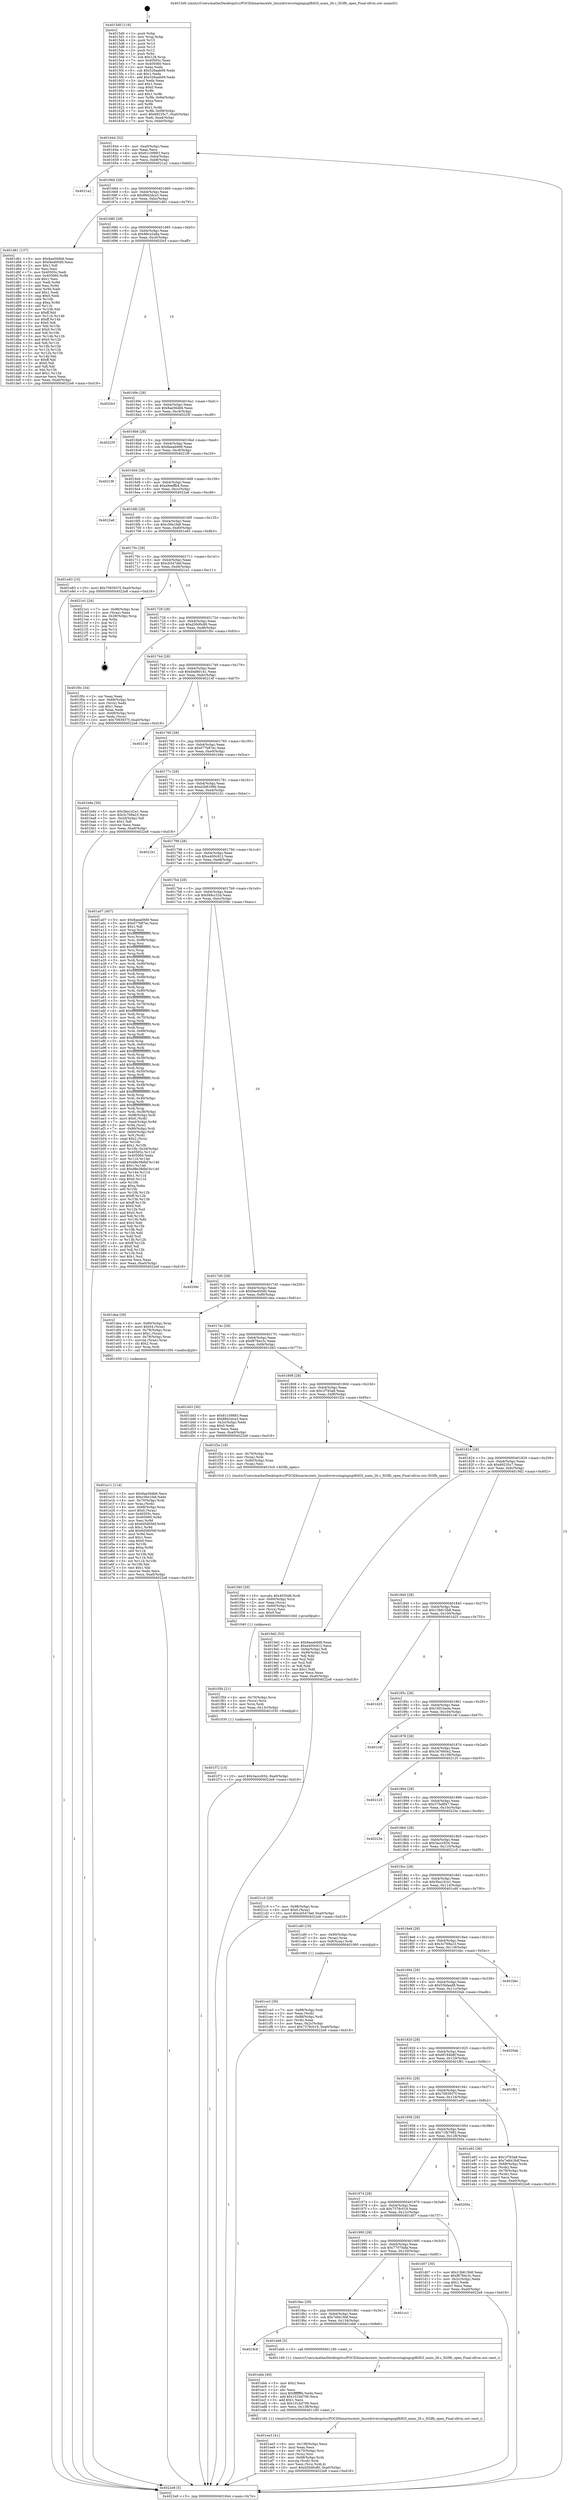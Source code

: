 digraph "0x4015d0" {
  label = "0x4015d0 (/mnt/c/Users/mathe/Desktop/tcc/POCII/binaries/extr_linuxdriversstagingxgifbXGI_main_26.c_XGIfb_open_Final-ollvm.out::main(0))"
  labelloc = "t"
  node[shape=record]

  Entry [label="",width=0.3,height=0.3,shape=circle,fillcolor=black,style=filled]
  "0x401644" [label="{
     0x401644 [32]\l
     | [instrs]\l
     &nbsp;&nbsp;0x401644 \<+6\>: mov -0xa0(%rbp),%eax\l
     &nbsp;&nbsp;0x40164a \<+2\>: mov %eax,%ecx\l
     &nbsp;&nbsp;0x40164c \<+6\>: sub $0x81c39883,%ecx\l
     &nbsp;&nbsp;0x401652 \<+6\>: mov %eax,-0xb4(%rbp)\l
     &nbsp;&nbsp;0x401658 \<+6\>: mov %ecx,-0xb8(%rbp)\l
     &nbsp;&nbsp;0x40165e \<+6\>: je 00000000004021a2 \<main+0xbd2\>\l
  }"]
  "0x4021a2" [label="{
     0x4021a2\l
  }", style=dashed]
  "0x401664" [label="{
     0x401664 [28]\l
     | [instrs]\l
     &nbsp;&nbsp;0x401664 \<+5\>: jmp 0000000000401669 \<main+0x99\>\l
     &nbsp;&nbsp;0x401669 \<+6\>: mov -0xb4(%rbp),%eax\l
     &nbsp;&nbsp;0x40166f \<+5\>: sub $0x8842dca3,%eax\l
     &nbsp;&nbsp;0x401674 \<+6\>: mov %eax,-0xbc(%rbp)\l
     &nbsp;&nbsp;0x40167a \<+6\>: je 0000000000401d61 \<main+0x791\>\l
  }"]
  Exit [label="",width=0.3,height=0.3,shape=circle,fillcolor=black,style=filled,peripheries=2]
  "0x401d61" [label="{
     0x401d61 [137]\l
     | [instrs]\l
     &nbsp;&nbsp;0x401d61 \<+5\>: mov $0x8ae56db6,%eax\l
     &nbsp;&nbsp;0x401d66 \<+5\>: mov $0xf4ed00d0,%ecx\l
     &nbsp;&nbsp;0x401d6b \<+2\>: mov $0x1,%dl\l
     &nbsp;&nbsp;0x401d6d \<+2\>: xor %esi,%esi\l
     &nbsp;&nbsp;0x401d6f \<+7\>: mov 0x40505c,%edi\l
     &nbsp;&nbsp;0x401d76 \<+8\>: mov 0x405060,%r8d\l
     &nbsp;&nbsp;0x401d7e \<+3\>: sub $0x1,%esi\l
     &nbsp;&nbsp;0x401d81 \<+3\>: mov %edi,%r9d\l
     &nbsp;&nbsp;0x401d84 \<+3\>: add %esi,%r9d\l
     &nbsp;&nbsp;0x401d87 \<+4\>: imul %r9d,%edi\l
     &nbsp;&nbsp;0x401d8b \<+3\>: and $0x1,%edi\l
     &nbsp;&nbsp;0x401d8e \<+3\>: cmp $0x0,%edi\l
     &nbsp;&nbsp;0x401d91 \<+4\>: sete %r10b\l
     &nbsp;&nbsp;0x401d95 \<+4\>: cmp $0xa,%r8d\l
     &nbsp;&nbsp;0x401d99 \<+4\>: setl %r11b\l
     &nbsp;&nbsp;0x401d9d \<+3\>: mov %r10b,%bl\l
     &nbsp;&nbsp;0x401da0 \<+3\>: xor $0xff,%bl\l
     &nbsp;&nbsp;0x401da3 \<+3\>: mov %r11b,%r14b\l
     &nbsp;&nbsp;0x401da6 \<+4\>: xor $0xff,%r14b\l
     &nbsp;&nbsp;0x401daa \<+3\>: xor $0x0,%dl\l
     &nbsp;&nbsp;0x401dad \<+3\>: mov %bl,%r15b\l
     &nbsp;&nbsp;0x401db0 \<+4\>: and $0x0,%r15b\l
     &nbsp;&nbsp;0x401db4 \<+3\>: and %dl,%r10b\l
     &nbsp;&nbsp;0x401db7 \<+3\>: mov %r14b,%r12b\l
     &nbsp;&nbsp;0x401dba \<+4\>: and $0x0,%r12b\l
     &nbsp;&nbsp;0x401dbe \<+3\>: and %dl,%r11b\l
     &nbsp;&nbsp;0x401dc1 \<+3\>: or %r10b,%r15b\l
     &nbsp;&nbsp;0x401dc4 \<+3\>: or %r11b,%r12b\l
     &nbsp;&nbsp;0x401dc7 \<+3\>: xor %r12b,%r15b\l
     &nbsp;&nbsp;0x401dca \<+3\>: or %r14b,%bl\l
     &nbsp;&nbsp;0x401dcd \<+3\>: xor $0xff,%bl\l
     &nbsp;&nbsp;0x401dd0 \<+3\>: or $0x0,%dl\l
     &nbsp;&nbsp;0x401dd3 \<+2\>: and %dl,%bl\l
     &nbsp;&nbsp;0x401dd5 \<+3\>: or %bl,%r15b\l
     &nbsp;&nbsp;0x401dd8 \<+4\>: test $0x1,%r15b\l
     &nbsp;&nbsp;0x401ddc \<+3\>: cmovne %ecx,%eax\l
     &nbsp;&nbsp;0x401ddf \<+6\>: mov %eax,-0xa0(%rbp)\l
     &nbsp;&nbsp;0x401de5 \<+5\>: jmp 00000000004022e8 \<main+0xd18\>\l
  }"]
  "0x401680" [label="{
     0x401680 [28]\l
     | [instrs]\l
     &nbsp;&nbsp;0x401680 \<+5\>: jmp 0000000000401685 \<main+0xb5\>\l
     &nbsp;&nbsp;0x401685 \<+6\>: mov -0xb4(%rbp),%eax\l
     &nbsp;&nbsp;0x40168b \<+5\>: sub $0x88c42a8a,%eax\l
     &nbsp;&nbsp;0x401690 \<+6\>: mov %eax,-0xc0(%rbp)\l
     &nbsp;&nbsp;0x401696 \<+6\>: je 00000000004020cf \<main+0xaff\>\l
  }"]
  "0x401f72" [label="{
     0x401f72 [15]\l
     | [instrs]\l
     &nbsp;&nbsp;0x401f72 \<+10\>: movl $0x3accc834,-0xa0(%rbp)\l
     &nbsp;&nbsp;0x401f7c \<+5\>: jmp 00000000004022e8 \<main+0xd18\>\l
  }"]
  "0x4020cf" [label="{
     0x4020cf\l
  }", style=dashed]
  "0x40169c" [label="{
     0x40169c [28]\l
     | [instrs]\l
     &nbsp;&nbsp;0x40169c \<+5\>: jmp 00000000004016a1 \<main+0xd1\>\l
     &nbsp;&nbsp;0x4016a1 \<+6\>: mov -0xb4(%rbp),%eax\l
     &nbsp;&nbsp;0x4016a7 \<+5\>: sub $0x8ae56db6,%eax\l
     &nbsp;&nbsp;0x4016ac \<+6\>: mov %eax,-0xc4(%rbp)\l
     &nbsp;&nbsp;0x4016b2 \<+6\>: je 000000000040225f \<main+0xc8f\>\l
  }"]
  "0x401f5d" [label="{
     0x401f5d [21]\l
     | [instrs]\l
     &nbsp;&nbsp;0x401f5d \<+4\>: mov -0x70(%rbp),%rcx\l
     &nbsp;&nbsp;0x401f61 \<+3\>: mov (%rcx),%rcx\l
     &nbsp;&nbsp;0x401f64 \<+3\>: mov %rcx,%rdi\l
     &nbsp;&nbsp;0x401f67 \<+6\>: mov %eax,-0x13c(%rbp)\l
     &nbsp;&nbsp;0x401f6d \<+5\>: call 0000000000401030 \<free@plt\>\l
     | [calls]\l
     &nbsp;&nbsp;0x401030 \{1\} (unknown)\l
  }"]
  "0x40225f" [label="{
     0x40225f\l
  }", style=dashed]
  "0x4016b8" [label="{
     0x4016b8 [28]\l
     | [instrs]\l
     &nbsp;&nbsp;0x4016b8 \<+5\>: jmp 00000000004016bd \<main+0xed\>\l
     &nbsp;&nbsp;0x4016bd \<+6\>: mov -0xb4(%rbp),%eax\l
     &nbsp;&nbsp;0x4016c3 \<+5\>: sub $0x8aeab9d9,%eax\l
     &nbsp;&nbsp;0x4016c8 \<+6\>: mov %eax,-0xc8(%rbp)\l
     &nbsp;&nbsp;0x4016ce \<+6\>: je 00000000004021f9 \<main+0xc29\>\l
  }"]
  "0x401f40" [label="{
     0x401f40 [29]\l
     | [instrs]\l
     &nbsp;&nbsp;0x401f40 \<+10\>: movabs $0x4030d6,%rdi\l
     &nbsp;&nbsp;0x401f4a \<+4\>: mov -0x60(%rbp),%rcx\l
     &nbsp;&nbsp;0x401f4e \<+2\>: mov %eax,(%rcx)\l
     &nbsp;&nbsp;0x401f50 \<+4\>: mov -0x60(%rbp),%rcx\l
     &nbsp;&nbsp;0x401f54 \<+2\>: mov (%rcx),%esi\l
     &nbsp;&nbsp;0x401f56 \<+2\>: mov $0x0,%al\l
     &nbsp;&nbsp;0x401f58 \<+5\>: call 0000000000401040 \<printf@plt\>\l
     | [calls]\l
     &nbsp;&nbsp;0x401040 \{1\} (unknown)\l
  }"]
  "0x4021f9" [label="{
     0x4021f9\l
  }", style=dashed]
  "0x4016d4" [label="{
     0x4016d4 [28]\l
     | [instrs]\l
     &nbsp;&nbsp;0x4016d4 \<+5\>: jmp 00000000004016d9 \<main+0x109\>\l
     &nbsp;&nbsp;0x4016d9 \<+6\>: mov -0xb4(%rbp),%eax\l
     &nbsp;&nbsp;0x4016df \<+5\>: sub $0xa9eeffb4,%eax\l
     &nbsp;&nbsp;0x4016e4 \<+6\>: mov %eax,-0xcc(%rbp)\l
     &nbsp;&nbsp;0x4016ea \<+6\>: je 00000000004022a6 \<main+0xcd6\>\l
  }"]
  "0x401ee3" [label="{
     0x401ee3 [41]\l
     | [instrs]\l
     &nbsp;&nbsp;0x401ee3 \<+6\>: mov -0x138(%rbp),%ecx\l
     &nbsp;&nbsp;0x401ee9 \<+3\>: imul %eax,%ecx\l
     &nbsp;&nbsp;0x401eec \<+4\>: mov -0x70(%rbp),%rsi\l
     &nbsp;&nbsp;0x401ef0 \<+3\>: mov (%rsi),%rsi\l
     &nbsp;&nbsp;0x401ef3 \<+4\>: mov -0x68(%rbp),%rdi\l
     &nbsp;&nbsp;0x401ef7 \<+3\>: movslq (%rdi),%rdi\l
     &nbsp;&nbsp;0x401efa \<+3\>: mov %ecx,(%rsi,%rdi,4)\l
     &nbsp;&nbsp;0x401efd \<+10\>: movl $0xd30d0c80,-0xa0(%rbp)\l
     &nbsp;&nbsp;0x401f07 \<+5\>: jmp 00000000004022e8 \<main+0xd18\>\l
  }"]
  "0x4022a6" [label="{
     0x4022a6\l
  }", style=dashed]
  "0x4016f0" [label="{
     0x4016f0 [28]\l
     | [instrs]\l
     &nbsp;&nbsp;0x4016f0 \<+5\>: jmp 00000000004016f5 \<main+0x125\>\l
     &nbsp;&nbsp;0x4016f5 \<+6\>: mov -0xb4(%rbp),%eax\l
     &nbsp;&nbsp;0x4016fb \<+5\>: sub $0xc56e1fa8,%eax\l
     &nbsp;&nbsp;0x401700 \<+6\>: mov %eax,-0xd0(%rbp)\l
     &nbsp;&nbsp;0x401706 \<+6\>: je 0000000000401e83 \<main+0x8b3\>\l
  }"]
  "0x401ebb" [label="{
     0x401ebb [40]\l
     | [instrs]\l
     &nbsp;&nbsp;0x401ebb \<+5\>: mov $0x2,%ecx\l
     &nbsp;&nbsp;0x401ec0 \<+1\>: cltd\l
     &nbsp;&nbsp;0x401ec1 \<+2\>: idiv %ecx\l
     &nbsp;&nbsp;0x401ec3 \<+6\>: imul $0xfffffffe,%edx,%ecx\l
     &nbsp;&nbsp;0x401ec9 \<+6\>: add $0x101bd706,%ecx\l
     &nbsp;&nbsp;0x401ecf \<+3\>: add $0x1,%ecx\l
     &nbsp;&nbsp;0x401ed2 \<+6\>: sub $0x101bd706,%ecx\l
     &nbsp;&nbsp;0x401ed8 \<+6\>: mov %ecx,-0x138(%rbp)\l
     &nbsp;&nbsp;0x401ede \<+5\>: call 0000000000401160 \<next_i\>\l
     | [calls]\l
     &nbsp;&nbsp;0x401160 \{1\} (/mnt/c/Users/mathe/Desktop/tcc/POCII/binaries/extr_linuxdriversstagingxgifbXGI_main_26.c_XGIfb_open_Final-ollvm.out::next_i)\l
  }"]
  "0x401e83" [label="{
     0x401e83 [15]\l
     | [instrs]\l
     &nbsp;&nbsp;0x401e83 \<+10\>: movl $0x7093937f,-0xa0(%rbp)\l
     &nbsp;&nbsp;0x401e8d \<+5\>: jmp 00000000004022e8 \<main+0xd18\>\l
  }"]
  "0x40170c" [label="{
     0x40170c [28]\l
     | [instrs]\l
     &nbsp;&nbsp;0x40170c \<+5\>: jmp 0000000000401711 \<main+0x141\>\l
     &nbsp;&nbsp;0x401711 \<+6\>: mov -0xb4(%rbp),%eax\l
     &nbsp;&nbsp;0x401717 \<+5\>: sub $0xcb547def,%eax\l
     &nbsp;&nbsp;0x40171c \<+6\>: mov %eax,-0xd4(%rbp)\l
     &nbsp;&nbsp;0x401722 \<+6\>: je 00000000004021e1 \<main+0xc11\>\l
  }"]
  "0x4019c8" [label="{
     0x4019c8\l
  }", style=dashed]
  "0x4021e1" [label="{
     0x4021e1 [24]\l
     | [instrs]\l
     &nbsp;&nbsp;0x4021e1 \<+7\>: mov -0x98(%rbp),%rax\l
     &nbsp;&nbsp;0x4021e8 \<+2\>: mov (%rax),%eax\l
     &nbsp;&nbsp;0x4021ea \<+4\>: lea -0x28(%rbp),%rsp\l
     &nbsp;&nbsp;0x4021ee \<+1\>: pop %rbx\l
     &nbsp;&nbsp;0x4021ef \<+2\>: pop %r12\l
     &nbsp;&nbsp;0x4021f1 \<+2\>: pop %r13\l
     &nbsp;&nbsp;0x4021f3 \<+2\>: pop %r14\l
     &nbsp;&nbsp;0x4021f5 \<+2\>: pop %r15\l
     &nbsp;&nbsp;0x4021f7 \<+1\>: pop %rbp\l
     &nbsp;&nbsp;0x4021f8 \<+1\>: ret\l
  }"]
  "0x401728" [label="{
     0x401728 [28]\l
     | [instrs]\l
     &nbsp;&nbsp;0x401728 \<+5\>: jmp 000000000040172d \<main+0x15d\>\l
     &nbsp;&nbsp;0x40172d \<+6\>: mov -0xb4(%rbp),%eax\l
     &nbsp;&nbsp;0x401733 \<+5\>: sub $0xd30d0c80,%eax\l
     &nbsp;&nbsp;0x401738 \<+6\>: mov %eax,-0xd8(%rbp)\l
     &nbsp;&nbsp;0x40173e \<+6\>: je 0000000000401f0c \<main+0x93c\>\l
  }"]
  "0x401eb6" [label="{
     0x401eb6 [5]\l
     | [instrs]\l
     &nbsp;&nbsp;0x401eb6 \<+5\>: call 0000000000401160 \<next_i\>\l
     | [calls]\l
     &nbsp;&nbsp;0x401160 \{1\} (/mnt/c/Users/mathe/Desktop/tcc/POCII/binaries/extr_linuxdriversstagingxgifbXGI_main_26.c_XGIfb_open_Final-ollvm.out::next_i)\l
  }"]
  "0x401f0c" [label="{
     0x401f0c [34]\l
     | [instrs]\l
     &nbsp;&nbsp;0x401f0c \<+2\>: xor %eax,%eax\l
     &nbsp;&nbsp;0x401f0e \<+4\>: mov -0x68(%rbp),%rcx\l
     &nbsp;&nbsp;0x401f12 \<+2\>: mov (%rcx),%edx\l
     &nbsp;&nbsp;0x401f14 \<+3\>: sub $0x1,%eax\l
     &nbsp;&nbsp;0x401f17 \<+2\>: sub %eax,%edx\l
     &nbsp;&nbsp;0x401f19 \<+4\>: mov -0x68(%rbp),%rcx\l
     &nbsp;&nbsp;0x401f1d \<+2\>: mov %edx,(%rcx)\l
     &nbsp;&nbsp;0x401f1f \<+10\>: movl $0x7093937f,-0xa0(%rbp)\l
     &nbsp;&nbsp;0x401f29 \<+5\>: jmp 00000000004022e8 \<main+0xd18\>\l
  }"]
  "0x401744" [label="{
     0x401744 [28]\l
     | [instrs]\l
     &nbsp;&nbsp;0x401744 \<+5\>: jmp 0000000000401749 \<main+0x179\>\l
     &nbsp;&nbsp;0x401749 \<+6\>: mov -0xb4(%rbp),%eax\l
     &nbsp;&nbsp;0x40174f \<+5\>: sub $0xd4d60141,%eax\l
     &nbsp;&nbsp;0x401754 \<+6\>: mov %eax,-0xdc(%rbp)\l
     &nbsp;&nbsp;0x40175a \<+6\>: je 000000000040214f \<main+0xb7f\>\l
  }"]
  "0x4019ac" [label="{
     0x4019ac [28]\l
     | [instrs]\l
     &nbsp;&nbsp;0x4019ac \<+5\>: jmp 00000000004019b1 \<main+0x3e1\>\l
     &nbsp;&nbsp;0x4019b1 \<+6\>: mov -0xb4(%rbp),%eax\l
     &nbsp;&nbsp;0x4019b7 \<+5\>: sub $0x7e84184f,%eax\l
     &nbsp;&nbsp;0x4019bc \<+6\>: mov %eax,-0x134(%rbp)\l
     &nbsp;&nbsp;0x4019c2 \<+6\>: je 0000000000401eb6 \<main+0x8e6\>\l
  }"]
  "0x40214f" [label="{
     0x40214f\l
  }", style=dashed]
  "0x401760" [label="{
     0x401760 [28]\l
     | [instrs]\l
     &nbsp;&nbsp;0x401760 \<+5\>: jmp 0000000000401765 \<main+0x195\>\l
     &nbsp;&nbsp;0x401765 \<+6\>: mov -0xb4(%rbp),%eax\l
     &nbsp;&nbsp;0x40176b \<+5\>: sub $0xd77b87ec,%eax\l
     &nbsp;&nbsp;0x401770 \<+6\>: mov %eax,-0xe0(%rbp)\l
     &nbsp;&nbsp;0x401776 \<+6\>: je 0000000000401b9e \<main+0x5ce\>\l
  }"]
  "0x401cc1" [label="{
     0x401cc1\l
  }", style=dashed]
  "0x401b9e" [label="{
     0x401b9e [30]\l
     | [instrs]\l
     &nbsp;&nbsp;0x401b9e \<+5\>: mov $0x3ba1d1e1,%eax\l
     &nbsp;&nbsp;0x401ba3 \<+5\>: mov $0x3c769a23,%ecx\l
     &nbsp;&nbsp;0x401ba8 \<+3\>: mov -0x2d(%rbp),%dl\l
     &nbsp;&nbsp;0x401bab \<+3\>: test $0x1,%dl\l
     &nbsp;&nbsp;0x401bae \<+3\>: cmovne %ecx,%eax\l
     &nbsp;&nbsp;0x401bb1 \<+6\>: mov %eax,-0xa0(%rbp)\l
     &nbsp;&nbsp;0x401bb7 \<+5\>: jmp 00000000004022e8 \<main+0xd18\>\l
  }"]
  "0x40177c" [label="{
     0x40177c [28]\l
     | [instrs]\l
     &nbsp;&nbsp;0x40177c \<+5\>: jmp 0000000000401781 \<main+0x1b1\>\l
     &nbsp;&nbsp;0x401781 \<+6\>: mov -0xb4(%rbp),%eax\l
     &nbsp;&nbsp;0x401787 \<+5\>: sub $0xe2b8199b,%eax\l
     &nbsp;&nbsp;0x40178c \<+6\>: mov %eax,-0xe4(%rbp)\l
     &nbsp;&nbsp;0x401792 \<+6\>: je 00000000004021b1 \<main+0xbe1\>\l
  }"]
  "0x401e11" [label="{
     0x401e11 [114]\l
     | [instrs]\l
     &nbsp;&nbsp;0x401e11 \<+5\>: mov $0x8ae56db6,%ecx\l
     &nbsp;&nbsp;0x401e16 \<+5\>: mov $0xc56e1fa8,%edx\l
     &nbsp;&nbsp;0x401e1b \<+4\>: mov -0x70(%rbp),%rdi\l
     &nbsp;&nbsp;0x401e1f \<+3\>: mov %rax,(%rdi)\l
     &nbsp;&nbsp;0x401e22 \<+4\>: mov -0x68(%rbp),%rax\l
     &nbsp;&nbsp;0x401e26 \<+6\>: movl $0x0,(%rax)\l
     &nbsp;&nbsp;0x401e2c \<+7\>: mov 0x40505c,%esi\l
     &nbsp;&nbsp;0x401e33 \<+8\>: mov 0x405060,%r8d\l
     &nbsp;&nbsp;0x401e3b \<+3\>: mov %esi,%r9d\l
     &nbsp;&nbsp;0x401e3e \<+7\>: sub $0x6d58056f,%r9d\l
     &nbsp;&nbsp;0x401e45 \<+4\>: sub $0x1,%r9d\l
     &nbsp;&nbsp;0x401e49 \<+7\>: add $0x6d58056f,%r9d\l
     &nbsp;&nbsp;0x401e50 \<+4\>: imul %r9d,%esi\l
     &nbsp;&nbsp;0x401e54 \<+3\>: and $0x1,%esi\l
     &nbsp;&nbsp;0x401e57 \<+3\>: cmp $0x0,%esi\l
     &nbsp;&nbsp;0x401e5a \<+4\>: sete %r10b\l
     &nbsp;&nbsp;0x401e5e \<+4\>: cmp $0xa,%r8d\l
     &nbsp;&nbsp;0x401e62 \<+4\>: setl %r11b\l
     &nbsp;&nbsp;0x401e66 \<+3\>: mov %r10b,%bl\l
     &nbsp;&nbsp;0x401e69 \<+3\>: and %r11b,%bl\l
     &nbsp;&nbsp;0x401e6c \<+3\>: xor %r11b,%r10b\l
     &nbsp;&nbsp;0x401e6f \<+3\>: or %r10b,%bl\l
     &nbsp;&nbsp;0x401e72 \<+3\>: test $0x1,%bl\l
     &nbsp;&nbsp;0x401e75 \<+3\>: cmovne %edx,%ecx\l
     &nbsp;&nbsp;0x401e78 \<+6\>: mov %ecx,-0xa0(%rbp)\l
     &nbsp;&nbsp;0x401e7e \<+5\>: jmp 00000000004022e8 \<main+0xd18\>\l
  }"]
  "0x4021b1" [label="{
     0x4021b1\l
  }", style=dashed]
  "0x401798" [label="{
     0x401798 [28]\l
     | [instrs]\l
     &nbsp;&nbsp;0x401798 \<+5\>: jmp 000000000040179d \<main+0x1cd\>\l
     &nbsp;&nbsp;0x40179d \<+6\>: mov -0xb4(%rbp),%eax\l
     &nbsp;&nbsp;0x4017a3 \<+5\>: sub $0xe400c912,%eax\l
     &nbsp;&nbsp;0x4017a8 \<+6\>: mov %eax,-0xe8(%rbp)\l
     &nbsp;&nbsp;0x4017ae \<+6\>: je 0000000000401a07 \<main+0x437\>\l
  }"]
  "0x401990" [label="{
     0x401990 [28]\l
     | [instrs]\l
     &nbsp;&nbsp;0x401990 \<+5\>: jmp 0000000000401995 \<main+0x3c5\>\l
     &nbsp;&nbsp;0x401995 \<+6\>: mov -0xb4(%rbp),%eax\l
     &nbsp;&nbsp;0x40199b \<+5\>: sub $0x77070afa,%eax\l
     &nbsp;&nbsp;0x4019a0 \<+6\>: mov %eax,-0x130(%rbp)\l
     &nbsp;&nbsp;0x4019a6 \<+6\>: je 0000000000401cc1 \<main+0x6f1\>\l
  }"]
  "0x401a07" [label="{
     0x401a07 [407]\l
     | [instrs]\l
     &nbsp;&nbsp;0x401a07 \<+5\>: mov $0x8aeab9d9,%eax\l
     &nbsp;&nbsp;0x401a0c \<+5\>: mov $0xd77b87ec,%ecx\l
     &nbsp;&nbsp;0x401a11 \<+2\>: mov $0x1,%dl\l
     &nbsp;&nbsp;0x401a13 \<+3\>: mov %rsp,%rsi\l
     &nbsp;&nbsp;0x401a16 \<+4\>: add $0xfffffffffffffff0,%rsi\l
     &nbsp;&nbsp;0x401a1a \<+3\>: mov %rsi,%rsp\l
     &nbsp;&nbsp;0x401a1d \<+7\>: mov %rsi,-0x98(%rbp)\l
     &nbsp;&nbsp;0x401a24 \<+3\>: mov %rsp,%rsi\l
     &nbsp;&nbsp;0x401a27 \<+4\>: add $0xfffffffffffffff0,%rsi\l
     &nbsp;&nbsp;0x401a2b \<+3\>: mov %rsi,%rsp\l
     &nbsp;&nbsp;0x401a2e \<+3\>: mov %rsp,%rdi\l
     &nbsp;&nbsp;0x401a31 \<+4\>: add $0xfffffffffffffff0,%rdi\l
     &nbsp;&nbsp;0x401a35 \<+3\>: mov %rdi,%rsp\l
     &nbsp;&nbsp;0x401a38 \<+7\>: mov %rdi,-0x90(%rbp)\l
     &nbsp;&nbsp;0x401a3f \<+3\>: mov %rsp,%rdi\l
     &nbsp;&nbsp;0x401a42 \<+4\>: add $0xfffffffffffffff0,%rdi\l
     &nbsp;&nbsp;0x401a46 \<+3\>: mov %rdi,%rsp\l
     &nbsp;&nbsp;0x401a49 \<+7\>: mov %rdi,-0x88(%rbp)\l
     &nbsp;&nbsp;0x401a50 \<+3\>: mov %rsp,%rdi\l
     &nbsp;&nbsp;0x401a53 \<+4\>: add $0xfffffffffffffff0,%rdi\l
     &nbsp;&nbsp;0x401a57 \<+3\>: mov %rdi,%rsp\l
     &nbsp;&nbsp;0x401a5a \<+4\>: mov %rdi,-0x80(%rbp)\l
     &nbsp;&nbsp;0x401a5e \<+3\>: mov %rsp,%rdi\l
     &nbsp;&nbsp;0x401a61 \<+4\>: add $0xfffffffffffffff0,%rdi\l
     &nbsp;&nbsp;0x401a65 \<+3\>: mov %rdi,%rsp\l
     &nbsp;&nbsp;0x401a68 \<+4\>: mov %rdi,-0x78(%rbp)\l
     &nbsp;&nbsp;0x401a6c \<+3\>: mov %rsp,%rdi\l
     &nbsp;&nbsp;0x401a6f \<+4\>: add $0xfffffffffffffff0,%rdi\l
     &nbsp;&nbsp;0x401a73 \<+3\>: mov %rdi,%rsp\l
     &nbsp;&nbsp;0x401a76 \<+4\>: mov %rdi,-0x70(%rbp)\l
     &nbsp;&nbsp;0x401a7a \<+3\>: mov %rsp,%rdi\l
     &nbsp;&nbsp;0x401a7d \<+4\>: add $0xfffffffffffffff0,%rdi\l
     &nbsp;&nbsp;0x401a81 \<+3\>: mov %rdi,%rsp\l
     &nbsp;&nbsp;0x401a84 \<+4\>: mov %rdi,-0x68(%rbp)\l
     &nbsp;&nbsp;0x401a88 \<+3\>: mov %rsp,%rdi\l
     &nbsp;&nbsp;0x401a8b \<+4\>: add $0xfffffffffffffff0,%rdi\l
     &nbsp;&nbsp;0x401a8f \<+3\>: mov %rdi,%rsp\l
     &nbsp;&nbsp;0x401a92 \<+4\>: mov %rdi,-0x60(%rbp)\l
     &nbsp;&nbsp;0x401a96 \<+3\>: mov %rsp,%rdi\l
     &nbsp;&nbsp;0x401a99 \<+4\>: add $0xfffffffffffffff0,%rdi\l
     &nbsp;&nbsp;0x401a9d \<+3\>: mov %rdi,%rsp\l
     &nbsp;&nbsp;0x401aa0 \<+4\>: mov %rdi,-0x58(%rbp)\l
     &nbsp;&nbsp;0x401aa4 \<+3\>: mov %rsp,%rdi\l
     &nbsp;&nbsp;0x401aa7 \<+4\>: add $0xfffffffffffffff0,%rdi\l
     &nbsp;&nbsp;0x401aab \<+3\>: mov %rdi,%rsp\l
     &nbsp;&nbsp;0x401aae \<+4\>: mov %rdi,-0x50(%rbp)\l
     &nbsp;&nbsp;0x401ab2 \<+3\>: mov %rsp,%rdi\l
     &nbsp;&nbsp;0x401ab5 \<+4\>: add $0xfffffffffffffff0,%rdi\l
     &nbsp;&nbsp;0x401ab9 \<+3\>: mov %rdi,%rsp\l
     &nbsp;&nbsp;0x401abc \<+4\>: mov %rdi,-0x48(%rbp)\l
     &nbsp;&nbsp;0x401ac0 \<+3\>: mov %rsp,%rdi\l
     &nbsp;&nbsp;0x401ac3 \<+4\>: add $0xfffffffffffffff0,%rdi\l
     &nbsp;&nbsp;0x401ac7 \<+3\>: mov %rdi,%rsp\l
     &nbsp;&nbsp;0x401aca \<+4\>: mov %rdi,-0x40(%rbp)\l
     &nbsp;&nbsp;0x401ace \<+3\>: mov %rsp,%rdi\l
     &nbsp;&nbsp;0x401ad1 \<+4\>: add $0xfffffffffffffff0,%rdi\l
     &nbsp;&nbsp;0x401ad5 \<+3\>: mov %rdi,%rsp\l
     &nbsp;&nbsp;0x401ad8 \<+4\>: mov %rdi,-0x38(%rbp)\l
     &nbsp;&nbsp;0x401adc \<+7\>: mov -0x98(%rbp),%rdi\l
     &nbsp;&nbsp;0x401ae3 \<+6\>: movl $0x0,(%rdi)\l
     &nbsp;&nbsp;0x401ae9 \<+7\>: mov -0xa4(%rbp),%r8d\l
     &nbsp;&nbsp;0x401af0 \<+3\>: mov %r8d,(%rsi)\l
     &nbsp;&nbsp;0x401af3 \<+7\>: mov -0x90(%rbp),%rdi\l
     &nbsp;&nbsp;0x401afa \<+7\>: mov -0xb0(%rbp),%r9\l
     &nbsp;&nbsp;0x401b01 \<+3\>: mov %r9,(%rdi)\l
     &nbsp;&nbsp;0x401b04 \<+3\>: cmpl $0x2,(%rsi)\l
     &nbsp;&nbsp;0x401b07 \<+4\>: setne %r10b\l
     &nbsp;&nbsp;0x401b0b \<+4\>: and $0x1,%r10b\l
     &nbsp;&nbsp;0x401b0f \<+4\>: mov %r10b,-0x2d(%rbp)\l
     &nbsp;&nbsp;0x401b13 \<+8\>: mov 0x40505c,%r11d\l
     &nbsp;&nbsp;0x401b1b \<+7\>: mov 0x405060,%ebx\l
     &nbsp;&nbsp;0x401b22 \<+3\>: mov %r11d,%r14d\l
     &nbsp;&nbsp;0x401b25 \<+7\>: add $0xd8e38dbf,%r14d\l
     &nbsp;&nbsp;0x401b2c \<+4\>: sub $0x1,%r14d\l
     &nbsp;&nbsp;0x401b30 \<+7\>: sub $0xd8e38dbf,%r14d\l
     &nbsp;&nbsp;0x401b37 \<+4\>: imul %r14d,%r11d\l
     &nbsp;&nbsp;0x401b3b \<+4\>: and $0x1,%r11d\l
     &nbsp;&nbsp;0x401b3f \<+4\>: cmp $0x0,%r11d\l
     &nbsp;&nbsp;0x401b43 \<+4\>: sete %r10b\l
     &nbsp;&nbsp;0x401b47 \<+3\>: cmp $0xa,%ebx\l
     &nbsp;&nbsp;0x401b4a \<+4\>: setl %r15b\l
     &nbsp;&nbsp;0x401b4e \<+3\>: mov %r10b,%r12b\l
     &nbsp;&nbsp;0x401b51 \<+4\>: xor $0xff,%r12b\l
     &nbsp;&nbsp;0x401b55 \<+3\>: mov %r15b,%r13b\l
     &nbsp;&nbsp;0x401b58 \<+4\>: xor $0xff,%r13b\l
     &nbsp;&nbsp;0x401b5c \<+3\>: xor $0x0,%dl\l
     &nbsp;&nbsp;0x401b5f \<+3\>: mov %r12b,%sil\l
     &nbsp;&nbsp;0x401b62 \<+4\>: and $0x0,%sil\l
     &nbsp;&nbsp;0x401b66 \<+3\>: and %dl,%r10b\l
     &nbsp;&nbsp;0x401b69 \<+3\>: mov %r13b,%dil\l
     &nbsp;&nbsp;0x401b6c \<+4\>: and $0x0,%dil\l
     &nbsp;&nbsp;0x401b70 \<+3\>: and %dl,%r15b\l
     &nbsp;&nbsp;0x401b73 \<+3\>: or %r10b,%sil\l
     &nbsp;&nbsp;0x401b76 \<+3\>: or %r15b,%dil\l
     &nbsp;&nbsp;0x401b79 \<+3\>: xor %dil,%sil\l
     &nbsp;&nbsp;0x401b7c \<+3\>: or %r13b,%r12b\l
     &nbsp;&nbsp;0x401b7f \<+4\>: xor $0xff,%r12b\l
     &nbsp;&nbsp;0x401b83 \<+3\>: or $0x0,%dl\l
     &nbsp;&nbsp;0x401b86 \<+3\>: and %dl,%r12b\l
     &nbsp;&nbsp;0x401b89 \<+3\>: or %r12b,%sil\l
     &nbsp;&nbsp;0x401b8c \<+4\>: test $0x1,%sil\l
     &nbsp;&nbsp;0x401b90 \<+3\>: cmovne %ecx,%eax\l
     &nbsp;&nbsp;0x401b93 \<+6\>: mov %eax,-0xa0(%rbp)\l
     &nbsp;&nbsp;0x401b99 \<+5\>: jmp 00000000004022e8 \<main+0xd18\>\l
  }"]
  "0x4017b4" [label="{
     0x4017b4 [28]\l
     | [instrs]\l
     &nbsp;&nbsp;0x4017b4 \<+5\>: jmp 00000000004017b9 \<main+0x1e9\>\l
     &nbsp;&nbsp;0x4017b9 \<+6\>: mov -0xb4(%rbp),%eax\l
     &nbsp;&nbsp;0x4017bf \<+5\>: sub $0xf49cc32d,%eax\l
     &nbsp;&nbsp;0x4017c4 \<+6\>: mov %eax,-0xec(%rbp)\l
     &nbsp;&nbsp;0x4017ca \<+6\>: je 000000000040209c \<main+0xacc\>\l
  }"]
  "0x401d07" [label="{
     0x401d07 [30]\l
     | [instrs]\l
     &nbsp;&nbsp;0x401d07 \<+5\>: mov $0x13b615b8,%eax\l
     &nbsp;&nbsp;0x401d0c \<+5\>: mov $0xf8784c3c,%ecx\l
     &nbsp;&nbsp;0x401d11 \<+3\>: mov -0x2c(%rbp),%edx\l
     &nbsp;&nbsp;0x401d14 \<+3\>: cmp $0x1,%edx\l
     &nbsp;&nbsp;0x401d17 \<+3\>: cmovl %ecx,%eax\l
     &nbsp;&nbsp;0x401d1a \<+6\>: mov %eax,-0xa0(%rbp)\l
     &nbsp;&nbsp;0x401d20 \<+5\>: jmp 00000000004022e8 \<main+0xd18\>\l
  }"]
  "0x40209c" [label="{
     0x40209c\l
  }", style=dashed]
  "0x4017d0" [label="{
     0x4017d0 [28]\l
     | [instrs]\l
     &nbsp;&nbsp;0x4017d0 \<+5\>: jmp 00000000004017d5 \<main+0x205\>\l
     &nbsp;&nbsp;0x4017d5 \<+6\>: mov -0xb4(%rbp),%eax\l
     &nbsp;&nbsp;0x4017db \<+5\>: sub $0xf4ed00d0,%eax\l
     &nbsp;&nbsp;0x4017e0 \<+6\>: mov %eax,-0xf0(%rbp)\l
     &nbsp;&nbsp;0x4017e6 \<+6\>: je 0000000000401dea \<main+0x81a\>\l
  }"]
  "0x401974" [label="{
     0x401974 [28]\l
     | [instrs]\l
     &nbsp;&nbsp;0x401974 \<+5\>: jmp 0000000000401979 \<main+0x3a9\>\l
     &nbsp;&nbsp;0x401979 \<+6\>: mov -0xb4(%rbp),%eax\l
     &nbsp;&nbsp;0x40197f \<+5\>: sub $0x7378c019,%eax\l
     &nbsp;&nbsp;0x401984 \<+6\>: mov %eax,-0x12c(%rbp)\l
     &nbsp;&nbsp;0x40198a \<+6\>: je 0000000000401d07 \<main+0x737\>\l
  }"]
  "0x401dea" [label="{
     0x401dea [39]\l
     | [instrs]\l
     &nbsp;&nbsp;0x401dea \<+4\>: mov -0x80(%rbp),%rax\l
     &nbsp;&nbsp;0x401dee \<+6\>: movl $0x64,(%rax)\l
     &nbsp;&nbsp;0x401df4 \<+4\>: mov -0x78(%rbp),%rax\l
     &nbsp;&nbsp;0x401df8 \<+6\>: movl $0x1,(%rax)\l
     &nbsp;&nbsp;0x401dfe \<+4\>: mov -0x78(%rbp),%rax\l
     &nbsp;&nbsp;0x401e02 \<+3\>: movslq (%rax),%rax\l
     &nbsp;&nbsp;0x401e05 \<+4\>: shl $0x2,%rax\l
     &nbsp;&nbsp;0x401e09 \<+3\>: mov %rax,%rdi\l
     &nbsp;&nbsp;0x401e0c \<+5\>: call 0000000000401050 \<malloc@plt\>\l
     | [calls]\l
     &nbsp;&nbsp;0x401050 \{1\} (unknown)\l
  }"]
  "0x4017ec" [label="{
     0x4017ec [28]\l
     | [instrs]\l
     &nbsp;&nbsp;0x4017ec \<+5\>: jmp 00000000004017f1 \<main+0x221\>\l
     &nbsp;&nbsp;0x4017f1 \<+6\>: mov -0xb4(%rbp),%eax\l
     &nbsp;&nbsp;0x4017f7 \<+5\>: sub $0xf8784c3c,%eax\l
     &nbsp;&nbsp;0x4017fc \<+6\>: mov %eax,-0xf4(%rbp)\l
     &nbsp;&nbsp;0x401802 \<+6\>: je 0000000000401d43 \<main+0x773\>\l
  }"]
  "0x40200a" [label="{
     0x40200a\l
  }", style=dashed]
  "0x401d43" [label="{
     0x401d43 [30]\l
     | [instrs]\l
     &nbsp;&nbsp;0x401d43 \<+5\>: mov $0x81c39883,%eax\l
     &nbsp;&nbsp;0x401d48 \<+5\>: mov $0x8842dca3,%ecx\l
     &nbsp;&nbsp;0x401d4d \<+3\>: mov -0x2c(%rbp),%edx\l
     &nbsp;&nbsp;0x401d50 \<+3\>: cmp $0x0,%edx\l
     &nbsp;&nbsp;0x401d53 \<+3\>: cmove %ecx,%eax\l
     &nbsp;&nbsp;0x401d56 \<+6\>: mov %eax,-0xa0(%rbp)\l
     &nbsp;&nbsp;0x401d5c \<+5\>: jmp 00000000004022e8 \<main+0xd18\>\l
  }"]
  "0x401808" [label="{
     0x401808 [28]\l
     | [instrs]\l
     &nbsp;&nbsp;0x401808 \<+5\>: jmp 000000000040180d \<main+0x23d\>\l
     &nbsp;&nbsp;0x40180d \<+6\>: mov -0xb4(%rbp),%eax\l
     &nbsp;&nbsp;0x401813 \<+5\>: sub $0x1f783a8,%eax\l
     &nbsp;&nbsp;0x401818 \<+6\>: mov %eax,-0xf8(%rbp)\l
     &nbsp;&nbsp;0x40181e \<+6\>: je 0000000000401f2e \<main+0x95e\>\l
  }"]
  "0x401958" [label="{
     0x401958 [28]\l
     | [instrs]\l
     &nbsp;&nbsp;0x401958 \<+5\>: jmp 000000000040195d \<main+0x38d\>\l
     &nbsp;&nbsp;0x40195d \<+6\>: mov -0xb4(%rbp),%eax\l
     &nbsp;&nbsp;0x401963 \<+5\>: sub $0x71fb7992,%eax\l
     &nbsp;&nbsp;0x401968 \<+6\>: mov %eax,-0x128(%rbp)\l
     &nbsp;&nbsp;0x40196e \<+6\>: je 000000000040200a \<main+0xa3a\>\l
  }"]
  "0x401f2e" [label="{
     0x401f2e [18]\l
     | [instrs]\l
     &nbsp;&nbsp;0x401f2e \<+4\>: mov -0x70(%rbp),%rax\l
     &nbsp;&nbsp;0x401f32 \<+3\>: mov (%rax),%rdi\l
     &nbsp;&nbsp;0x401f35 \<+4\>: mov -0x80(%rbp),%rax\l
     &nbsp;&nbsp;0x401f39 \<+2\>: mov (%rax),%esi\l
     &nbsp;&nbsp;0x401f3b \<+5\>: call 00000000004015c0 \<XGIfb_open\>\l
     | [calls]\l
     &nbsp;&nbsp;0x4015c0 \{1\} (/mnt/c/Users/mathe/Desktop/tcc/POCII/binaries/extr_linuxdriversstagingxgifbXGI_main_26.c_XGIfb_open_Final-ollvm.out::XGIfb_open)\l
  }"]
  "0x401824" [label="{
     0x401824 [28]\l
     | [instrs]\l
     &nbsp;&nbsp;0x401824 \<+5\>: jmp 0000000000401829 \<main+0x259\>\l
     &nbsp;&nbsp;0x401829 \<+6\>: mov -0xb4(%rbp),%eax\l
     &nbsp;&nbsp;0x40182f \<+5\>: sub $0x69235c7,%eax\l
     &nbsp;&nbsp;0x401834 \<+6\>: mov %eax,-0xfc(%rbp)\l
     &nbsp;&nbsp;0x40183a \<+6\>: je 00000000004019d2 \<main+0x402\>\l
  }"]
  "0x401e92" [label="{
     0x401e92 [36]\l
     | [instrs]\l
     &nbsp;&nbsp;0x401e92 \<+5\>: mov $0x1f783a8,%eax\l
     &nbsp;&nbsp;0x401e97 \<+5\>: mov $0x7e84184f,%ecx\l
     &nbsp;&nbsp;0x401e9c \<+4\>: mov -0x68(%rbp),%rdx\l
     &nbsp;&nbsp;0x401ea0 \<+2\>: mov (%rdx),%esi\l
     &nbsp;&nbsp;0x401ea2 \<+4\>: mov -0x78(%rbp),%rdx\l
     &nbsp;&nbsp;0x401ea6 \<+2\>: cmp (%rdx),%esi\l
     &nbsp;&nbsp;0x401ea8 \<+3\>: cmovl %ecx,%eax\l
     &nbsp;&nbsp;0x401eab \<+6\>: mov %eax,-0xa0(%rbp)\l
     &nbsp;&nbsp;0x401eb1 \<+5\>: jmp 00000000004022e8 \<main+0xd18\>\l
  }"]
  "0x4019d2" [label="{
     0x4019d2 [53]\l
     | [instrs]\l
     &nbsp;&nbsp;0x4019d2 \<+5\>: mov $0x8aeab9d9,%eax\l
     &nbsp;&nbsp;0x4019d7 \<+5\>: mov $0xe400c912,%ecx\l
     &nbsp;&nbsp;0x4019dc \<+6\>: mov -0x9a(%rbp),%dl\l
     &nbsp;&nbsp;0x4019e2 \<+7\>: mov -0x99(%rbp),%sil\l
     &nbsp;&nbsp;0x4019e9 \<+3\>: mov %dl,%dil\l
     &nbsp;&nbsp;0x4019ec \<+3\>: and %sil,%dil\l
     &nbsp;&nbsp;0x4019ef \<+3\>: xor %sil,%dl\l
     &nbsp;&nbsp;0x4019f2 \<+3\>: or %dl,%dil\l
     &nbsp;&nbsp;0x4019f5 \<+4\>: test $0x1,%dil\l
     &nbsp;&nbsp;0x4019f9 \<+3\>: cmovne %ecx,%eax\l
     &nbsp;&nbsp;0x4019fc \<+6\>: mov %eax,-0xa0(%rbp)\l
     &nbsp;&nbsp;0x401a02 \<+5\>: jmp 00000000004022e8 \<main+0xd18\>\l
  }"]
  "0x401840" [label="{
     0x401840 [28]\l
     | [instrs]\l
     &nbsp;&nbsp;0x401840 \<+5\>: jmp 0000000000401845 \<main+0x275\>\l
     &nbsp;&nbsp;0x401845 \<+6\>: mov -0xb4(%rbp),%eax\l
     &nbsp;&nbsp;0x40184b \<+5\>: sub $0x13b615b8,%eax\l
     &nbsp;&nbsp;0x401850 \<+6\>: mov %eax,-0x100(%rbp)\l
     &nbsp;&nbsp;0x401856 \<+6\>: je 0000000000401d25 \<main+0x755\>\l
  }"]
  "0x4022e8" [label="{
     0x4022e8 [5]\l
     | [instrs]\l
     &nbsp;&nbsp;0x4022e8 \<+5\>: jmp 0000000000401644 \<main+0x74\>\l
  }"]
  "0x4015d0" [label="{
     0x4015d0 [116]\l
     | [instrs]\l
     &nbsp;&nbsp;0x4015d0 \<+1\>: push %rbp\l
     &nbsp;&nbsp;0x4015d1 \<+3\>: mov %rsp,%rbp\l
     &nbsp;&nbsp;0x4015d4 \<+2\>: push %r15\l
     &nbsp;&nbsp;0x4015d6 \<+2\>: push %r14\l
     &nbsp;&nbsp;0x4015d8 \<+2\>: push %r13\l
     &nbsp;&nbsp;0x4015da \<+2\>: push %r12\l
     &nbsp;&nbsp;0x4015dc \<+1\>: push %rbx\l
     &nbsp;&nbsp;0x4015dd \<+7\>: sub $0x128,%rsp\l
     &nbsp;&nbsp;0x4015e4 \<+7\>: mov 0x40505c,%eax\l
     &nbsp;&nbsp;0x4015eb \<+7\>: mov 0x405060,%ecx\l
     &nbsp;&nbsp;0x4015f2 \<+2\>: mov %eax,%edx\l
     &nbsp;&nbsp;0x4015f4 \<+6\>: sub $0x526aab09,%edx\l
     &nbsp;&nbsp;0x4015fa \<+3\>: sub $0x1,%edx\l
     &nbsp;&nbsp;0x4015fd \<+6\>: add $0x526aab09,%edx\l
     &nbsp;&nbsp;0x401603 \<+3\>: imul %edx,%eax\l
     &nbsp;&nbsp;0x401606 \<+3\>: and $0x1,%eax\l
     &nbsp;&nbsp;0x401609 \<+3\>: cmp $0x0,%eax\l
     &nbsp;&nbsp;0x40160c \<+4\>: sete %r8b\l
     &nbsp;&nbsp;0x401610 \<+4\>: and $0x1,%r8b\l
     &nbsp;&nbsp;0x401614 \<+7\>: mov %r8b,-0x9a(%rbp)\l
     &nbsp;&nbsp;0x40161b \<+3\>: cmp $0xa,%ecx\l
     &nbsp;&nbsp;0x40161e \<+4\>: setl %r8b\l
     &nbsp;&nbsp;0x401622 \<+4\>: and $0x1,%r8b\l
     &nbsp;&nbsp;0x401626 \<+7\>: mov %r8b,-0x99(%rbp)\l
     &nbsp;&nbsp;0x40162d \<+10\>: movl $0x69235c7,-0xa0(%rbp)\l
     &nbsp;&nbsp;0x401637 \<+6\>: mov %edi,-0xa4(%rbp)\l
     &nbsp;&nbsp;0x40163d \<+7\>: mov %rsi,-0xb0(%rbp)\l
  }"]
  "0x40193c" [label="{
     0x40193c [28]\l
     | [instrs]\l
     &nbsp;&nbsp;0x40193c \<+5\>: jmp 0000000000401941 \<main+0x371\>\l
     &nbsp;&nbsp;0x401941 \<+6\>: mov -0xb4(%rbp),%eax\l
     &nbsp;&nbsp;0x401947 \<+5\>: sub $0x7093937f,%eax\l
     &nbsp;&nbsp;0x40194c \<+6\>: mov %eax,-0x124(%rbp)\l
     &nbsp;&nbsp;0x401952 \<+6\>: je 0000000000401e92 \<main+0x8c2\>\l
  }"]
  "0x401f81" [label="{
     0x401f81\l
  }", style=dashed]
  "0x401d25" [label="{
     0x401d25\l
  }", style=dashed]
  "0x40185c" [label="{
     0x40185c [28]\l
     | [instrs]\l
     &nbsp;&nbsp;0x40185c \<+5\>: jmp 0000000000401861 \<main+0x291\>\l
     &nbsp;&nbsp;0x401861 \<+6\>: mov -0xb4(%rbp),%eax\l
     &nbsp;&nbsp;0x401867 \<+5\>: sub $0x1601ba4e,%eax\l
     &nbsp;&nbsp;0x40186c \<+6\>: mov %eax,-0x104(%rbp)\l
     &nbsp;&nbsp;0x401872 \<+6\>: je 0000000000401c4f \<main+0x67f\>\l
  }"]
  "0x401920" [label="{
     0x401920 [28]\l
     | [instrs]\l
     &nbsp;&nbsp;0x401920 \<+5\>: jmp 0000000000401925 \<main+0x355\>\l
     &nbsp;&nbsp;0x401925 \<+6\>: mov -0xb4(%rbp),%eax\l
     &nbsp;&nbsp;0x40192b \<+5\>: sub $0x6f184b8f,%eax\l
     &nbsp;&nbsp;0x401930 \<+6\>: mov %eax,-0x120(%rbp)\l
     &nbsp;&nbsp;0x401936 \<+6\>: je 0000000000401f81 \<main+0x9b1\>\l
  }"]
  "0x401c4f" [label="{
     0x401c4f\l
  }", style=dashed]
  "0x401878" [label="{
     0x401878 [28]\l
     | [instrs]\l
     &nbsp;&nbsp;0x401878 \<+5\>: jmp 000000000040187d \<main+0x2ad\>\l
     &nbsp;&nbsp;0x40187d \<+6\>: mov -0xb4(%rbp),%eax\l
     &nbsp;&nbsp;0x401883 \<+5\>: sub $0x347660e2,%eax\l
     &nbsp;&nbsp;0x401888 \<+6\>: mov %eax,-0x108(%rbp)\l
     &nbsp;&nbsp;0x40188e \<+6\>: je 0000000000402125 \<main+0xb55\>\l
  }"]
  "0x4020ab" [label="{
     0x4020ab\l
  }", style=dashed]
  "0x402125" [label="{
     0x402125\l
  }", style=dashed]
  "0x401894" [label="{
     0x401894 [28]\l
     | [instrs]\l
     &nbsp;&nbsp;0x401894 \<+5\>: jmp 0000000000401899 \<main+0x2c9\>\l
     &nbsp;&nbsp;0x401899 \<+6\>: mov -0xb4(%rbp),%eax\l
     &nbsp;&nbsp;0x40189f \<+5\>: sub $0x375a8f47,%eax\l
     &nbsp;&nbsp;0x4018a4 \<+6\>: mov %eax,-0x10c(%rbp)\l
     &nbsp;&nbsp;0x4018aa \<+6\>: je 000000000040223e \<main+0xc6e\>\l
  }"]
  "0x401904" [label="{
     0x401904 [28]\l
     | [instrs]\l
     &nbsp;&nbsp;0x401904 \<+5\>: jmp 0000000000401909 \<main+0x339\>\l
     &nbsp;&nbsp;0x401909 \<+6\>: mov -0xb4(%rbp),%eax\l
     &nbsp;&nbsp;0x40190f \<+5\>: sub $0x55bfaad8,%eax\l
     &nbsp;&nbsp;0x401914 \<+6\>: mov %eax,-0x11c(%rbp)\l
     &nbsp;&nbsp;0x40191a \<+6\>: je 00000000004020ab \<main+0xadb\>\l
  }"]
  "0x40223e" [label="{
     0x40223e\l
  }", style=dashed]
  "0x4018b0" [label="{
     0x4018b0 [28]\l
     | [instrs]\l
     &nbsp;&nbsp;0x4018b0 \<+5\>: jmp 00000000004018b5 \<main+0x2e5\>\l
     &nbsp;&nbsp;0x4018b5 \<+6\>: mov -0xb4(%rbp),%eax\l
     &nbsp;&nbsp;0x4018bb \<+5\>: sub $0x3accc834,%eax\l
     &nbsp;&nbsp;0x4018c0 \<+6\>: mov %eax,-0x110(%rbp)\l
     &nbsp;&nbsp;0x4018c6 \<+6\>: je 00000000004021c5 \<main+0xbf5\>\l
  }"]
  "0x401bbc" [label="{
     0x401bbc\l
  }", style=dashed]
  "0x4021c5" [label="{
     0x4021c5 [28]\l
     | [instrs]\l
     &nbsp;&nbsp;0x4021c5 \<+7\>: mov -0x98(%rbp),%rax\l
     &nbsp;&nbsp;0x4021cc \<+6\>: movl $0x0,(%rax)\l
     &nbsp;&nbsp;0x4021d2 \<+10\>: movl $0xcb547def,-0xa0(%rbp)\l
     &nbsp;&nbsp;0x4021dc \<+5\>: jmp 00000000004022e8 \<main+0xd18\>\l
  }"]
  "0x4018cc" [label="{
     0x4018cc [28]\l
     | [instrs]\l
     &nbsp;&nbsp;0x4018cc \<+5\>: jmp 00000000004018d1 \<main+0x301\>\l
     &nbsp;&nbsp;0x4018d1 \<+6\>: mov -0xb4(%rbp),%eax\l
     &nbsp;&nbsp;0x4018d7 \<+5\>: sub $0x3ba1d1e1,%eax\l
     &nbsp;&nbsp;0x4018dc \<+6\>: mov %eax,-0x114(%rbp)\l
     &nbsp;&nbsp;0x4018e2 \<+6\>: je 0000000000401cd0 \<main+0x700\>\l
  }"]
  "0x401ce3" [label="{
     0x401ce3 [36]\l
     | [instrs]\l
     &nbsp;&nbsp;0x401ce3 \<+7\>: mov -0x88(%rbp),%rdi\l
     &nbsp;&nbsp;0x401cea \<+2\>: mov %eax,(%rdi)\l
     &nbsp;&nbsp;0x401cec \<+7\>: mov -0x88(%rbp),%rdi\l
     &nbsp;&nbsp;0x401cf3 \<+2\>: mov (%rdi),%eax\l
     &nbsp;&nbsp;0x401cf5 \<+3\>: mov %eax,-0x2c(%rbp)\l
     &nbsp;&nbsp;0x401cf8 \<+10\>: movl $0x7378c019,-0xa0(%rbp)\l
     &nbsp;&nbsp;0x401d02 \<+5\>: jmp 00000000004022e8 \<main+0xd18\>\l
  }"]
  "0x401cd0" [label="{
     0x401cd0 [19]\l
     | [instrs]\l
     &nbsp;&nbsp;0x401cd0 \<+7\>: mov -0x90(%rbp),%rax\l
     &nbsp;&nbsp;0x401cd7 \<+3\>: mov (%rax),%rax\l
     &nbsp;&nbsp;0x401cda \<+4\>: mov 0x8(%rax),%rdi\l
     &nbsp;&nbsp;0x401cde \<+5\>: call 0000000000401060 \<atoi@plt\>\l
     | [calls]\l
     &nbsp;&nbsp;0x401060 \{1\} (unknown)\l
  }"]
  "0x4018e8" [label="{
     0x4018e8 [28]\l
     | [instrs]\l
     &nbsp;&nbsp;0x4018e8 \<+5\>: jmp 00000000004018ed \<main+0x31d\>\l
     &nbsp;&nbsp;0x4018ed \<+6\>: mov -0xb4(%rbp),%eax\l
     &nbsp;&nbsp;0x4018f3 \<+5\>: sub $0x3c769a23,%eax\l
     &nbsp;&nbsp;0x4018f8 \<+6\>: mov %eax,-0x118(%rbp)\l
     &nbsp;&nbsp;0x4018fe \<+6\>: je 0000000000401bbc \<main+0x5ec\>\l
  }"]
  Entry -> "0x4015d0" [label=" 1"]
  "0x401644" -> "0x4021a2" [label=" 0"]
  "0x401644" -> "0x401664" [label=" 16"]
  "0x4021e1" -> Exit [label=" 1"]
  "0x401664" -> "0x401d61" [label=" 1"]
  "0x401664" -> "0x401680" [label=" 15"]
  "0x4021c5" -> "0x4022e8" [label=" 1"]
  "0x401680" -> "0x4020cf" [label=" 0"]
  "0x401680" -> "0x40169c" [label=" 15"]
  "0x401f72" -> "0x4022e8" [label=" 1"]
  "0x40169c" -> "0x40225f" [label=" 0"]
  "0x40169c" -> "0x4016b8" [label=" 15"]
  "0x401f5d" -> "0x401f72" [label=" 1"]
  "0x4016b8" -> "0x4021f9" [label=" 0"]
  "0x4016b8" -> "0x4016d4" [label=" 15"]
  "0x401f40" -> "0x401f5d" [label=" 1"]
  "0x4016d4" -> "0x4022a6" [label=" 0"]
  "0x4016d4" -> "0x4016f0" [label=" 15"]
  "0x401f2e" -> "0x401f40" [label=" 1"]
  "0x4016f0" -> "0x401e83" [label=" 1"]
  "0x4016f0" -> "0x40170c" [label=" 14"]
  "0x401f0c" -> "0x4022e8" [label=" 1"]
  "0x40170c" -> "0x4021e1" [label=" 1"]
  "0x40170c" -> "0x401728" [label=" 13"]
  "0x401ee3" -> "0x4022e8" [label=" 1"]
  "0x401728" -> "0x401f0c" [label=" 1"]
  "0x401728" -> "0x401744" [label=" 12"]
  "0x401ebb" -> "0x401ee3" [label=" 1"]
  "0x401744" -> "0x40214f" [label=" 0"]
  "0x401744" -> "0x401760" [label=" 12"]
  "0x4019ac" -> "0x4019c8" [label=" 0"]
  "0x401760" -> "0x401b9e" [label=" 1"]
  "0x401760" -> "0x40177c" [label=" 11"]
  "0x4019ac" -> "0x401eb6" [label=" 1"]
  "0x40177c" -> "0x4021b1" [label=" 0"]
  "0x40177c" -> "0x401798" [label=" 11"]
  "0x401990" -> "0x4019ac" [label=" 1"]
  "0x401798" -> "0x401a07" [label=" 1"]
  "0x401798" -> "0x4017b4" [label=" 10"]
  "0x401990" -> "0x401cc1" [label=" 0"]
  "0x4017b4" -> "0x40209c" [label=" 0"]
  "0x4017b4" -> "0x4017d0" [label=" 10"]
  "0x401eb6" -> "0x401ebb" [label=" 1"]
  "0x4017d0" -> "0x401dea" [label=" 1"]
  "0x4017d0" -> "0x4017ec" [label=" 9"]
  "0x401e83" -> "0x4022e8" [label=" 1"]
  "0x4017ec" -> "0x401d43" [label=" 1"]
  "0x4017ec" -> "0x401808" [label=" 8"]
  "0x401e11" -> "0x4022e8" [label=" 1"]
  "0x401808" -> "0x401f2e" [label=" 1"]
  "0x401808" -> "0x401824" [label=" 7"]
  "0x401d61" -> "0x4022e8" [label=" 1"]
  "0x401824" -> "0x4019d2" [label=" 1"]
  "0x401824" -> "0x401840" [label=" 6"]
  "0x4019d2" -> "0x4022e8" [label=" 1"]
  "0x4015d0" -> "0x401644" [label=" 1"]
  "0x4022e8" -> "0x401644" [label=" 15"]
  "0x401d43" -> "0x4022e8" [label=" 1"]
  "0x401a07" -> "0x4022e8" [label=" 1"]
  "0x401b9e" -> "0x4022e8" [label=" 1"]
  "0x401974" -> "0x401990" [label=" 1"]
  "0x401840" -> "0x401d25" [label=" 0"]
  "0x401840" -> "0x40185c" [label=" 6"]
  "0x401974" -> "0x401d07" [label=" 1"]
  "0x40185c" -> "0x401c4f" [label=" 0"]
  "0x40185c" -> "0x401878" [label=" 6"]
  "0x401958" -> "0x401974" [label=" 2"]
  "0x401878" -> "0x402125" [label=" 0"]
  "0x401878" -> "0x401894" [label=" 6"]
  "0x401958" -> "0x40200a" [label=" 0"]
  "0x401894" -> "0x40223e" [label=" 0"]
  "0x401894" -> "0x4018b0" [label=" 6"]
  "0x40193c" -> "0x401958" [label=" 2"]
  "0x4018b0" -> "0x4021c5" [label=" 1"]
  "0x4018b0" -> "0x4018cc" [label=" 5"]
  "0x40193c" -> "0x401e92" [label=" 2"]
  "0x4018cc" -> "0x401cd0" [label=" 1"]
  "0x4018cc" -> "0x4018e8" [label=" 4"]
  "0x401cd0" -> "0x401ce3" [label=" 1"]
  "0x401ce3" -> "0x4022e8" [label=" 1"]
  "0x401d07" -> "0x4022e8" [label=" 1"]
  "0x4018e8" -> "0x401bbc" [label=" 0"]
  "0x4018e8" -> "0x401904" [label=" 4"]
  "0x401dea" -> "0x401e11" [label=" 1"]
  "0x401904" -> "0x4020ab" [label=" 0"]
  "0x401904" -> "0x401920" [label=" 4"]
  "0x401e92" -> "0x4022e8" [label=" 2"]
  "0x401920" -> "0x401f81" [label=" 0"]
  "0x401920" -> "0x40193c" [label=" 4"]
}
